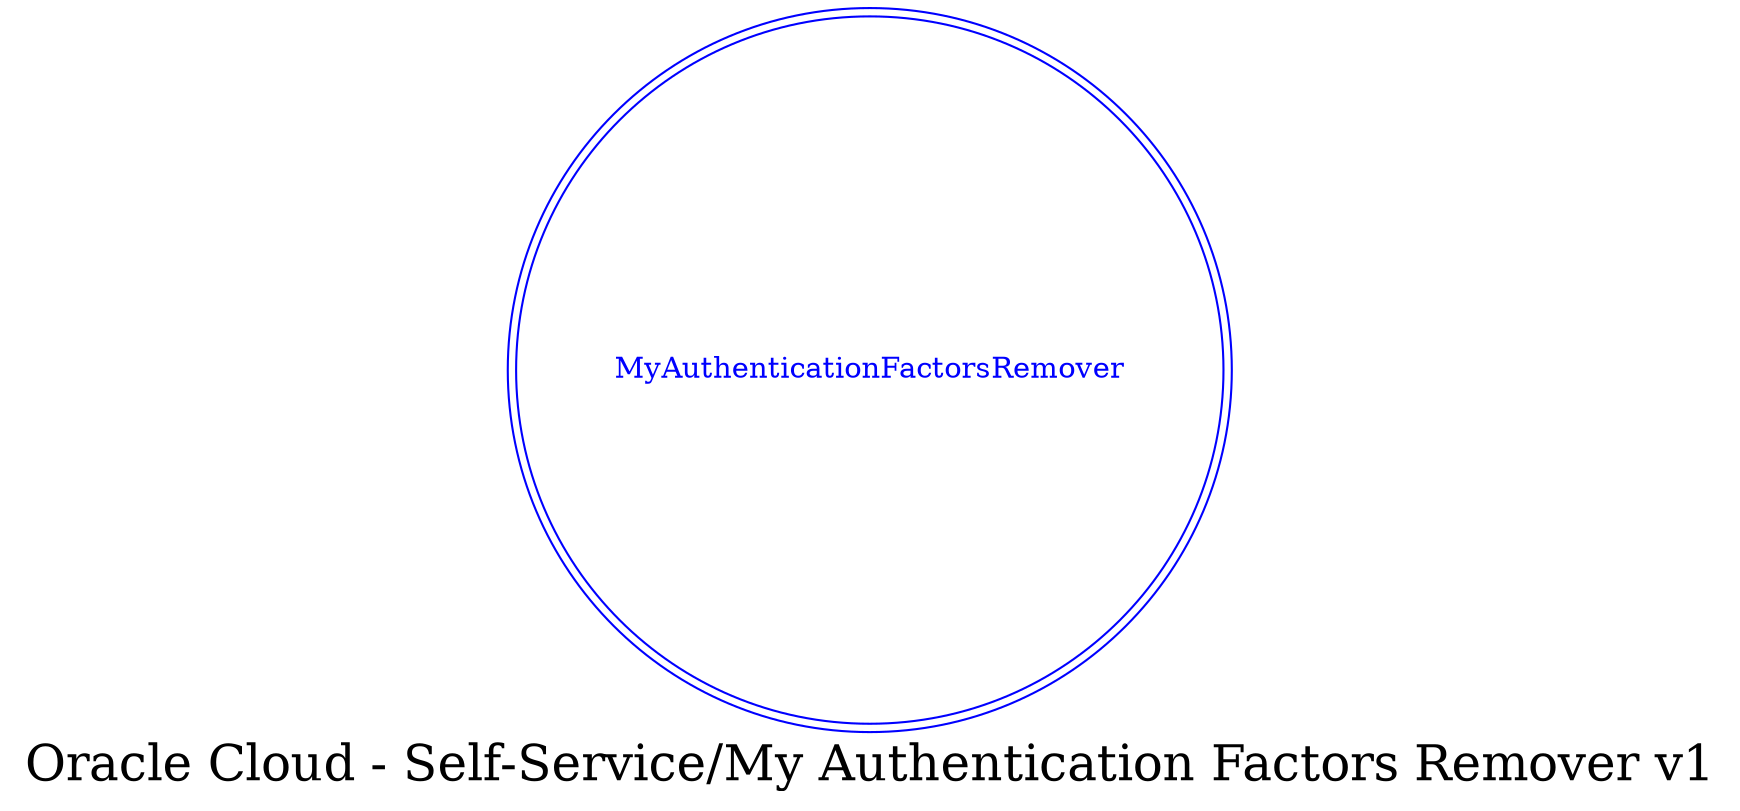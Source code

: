 digraph LexiconGraph {
graph[label="Oracle Cloud - Self-Service/My Authentication Factors Remover v1", fontsize=24]
splines=true
"MyAuthenticationFactorsRemover" [color=blue, fontcolor=blue, shape=doublecircle]
}

